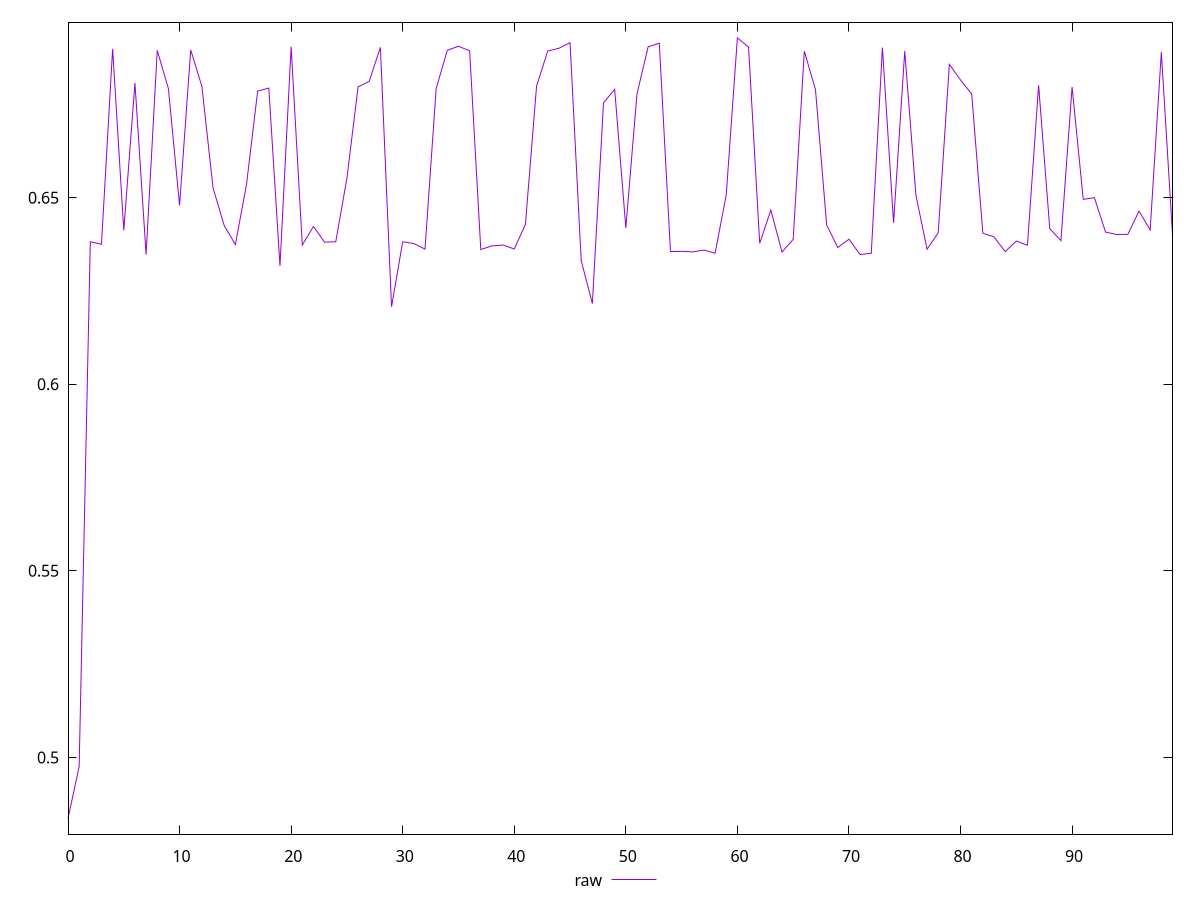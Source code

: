 reset

$raw <<EOF
0 0.483616144523678
1 0.4975622249177725
2 0.638196789810002
3 0.6375207567828182
4 0.6899077659760419
5 0.6412725897299125
6 0.6807448254933006
7 0.6347854046073441
8 0.6894878712409225
9 0.6792312709176168
10 0.6479454640559132
11 0.6896055253475243
12 0.6798403751887899
13 0.6526598579796219
14 0.642547987274683
15 0.6374605922854848
16 0.6535503811638534
17 0.6785706166288894
18 0.679399143952469
19 0.6317234225032777
20 0.6904782405485227
21 0.6373307074352615
22 0.6422967394517569
23 0.638099702279537
24 0.6381962471310414
25 0.6552474204926747
26 0.6797098206575178
27 0.681204592068882
28 0.6903102653288506
29 0.6207839500801872
30 0.6382016236817117
31 0.6377185464032353
32 0.6362398045515706
33 0.6792707875247569
34 0.6895233610606639
35 0.6906054955362159
36 0.6893741060494329
37 0.6361116176961079
38 0.6370981137531154
39 0.6373185378765063
40 0.6362699821230499
41 0.6428507115624376
42 0.6799145188928089
43 0.6893381337407998
44 0.6900535149749841
45 0.691557675061069
46 0.6331567703299695
47 0.6216554455800328
48 0.6754428463630555
49 0.6790714323925932
50 0.6419377267931042
51 0.6778301729618379
52 0.6904521565918114
53 0.6914189486269371
54 0.6355882986507916
55 0.6356285752358679
56 0.6354869801611192
57 0.6359788119589481
58 0.6351165941115018
59 0.6507570295574101
60 0.6928404001851729
61 0.6903845266337559
62 0.6377826274766781
63 0.6466993616291457
64 0.6354424073304118
65 0.6388421791594737
66 0.6892632248058456
67 0.6789916297081624
68 0.6427345581721225
69 0.6366544553808424
70 0.6388805456542309
71 0.6347856665198716
72 0.6351055259093473
73 0.6902500538028131
74 0.6432988563792548
75 0.6892991810883666
76 0.65073996451214
77 0.6361863758937566
78 0.6406031575625183
79 0.6857516983843219
80 0.6815573443670605
81 0.6778328556462742
82 0.6405050621385945
83 0.6395173322515185
84 0.6355670605793406
85 0.6383933570326008
86 0.637266750883171
87 0.6801460381129683
88 0.6416901694168489
89 0.6385134241436744
90 0.6796775847483711
91 0.6495664930903114
92 0.650014312386274
93 0.6407892630901344
94 0.6401517547579308
95 0.6401851788504365
96 0.6464231658248475
97 0.6413636123158161
98 0.6890209022793842
99 0.6401180069753785
EOF

set key outside below
set xrange [0:99]
set yrange [0.47943165941044813:0.6970248852984028]
set trange [0.47943165941044813:0.6970248852984028]
set terminal svg size 640, 500 enhanced background rgb 'white'
set output "report_00017_2021-02-10T15-08-03.406Z/meta/pScore/samples/pages+cached+noadtech/raw/values.svg"

plot $raw title "raw" with line

reset
